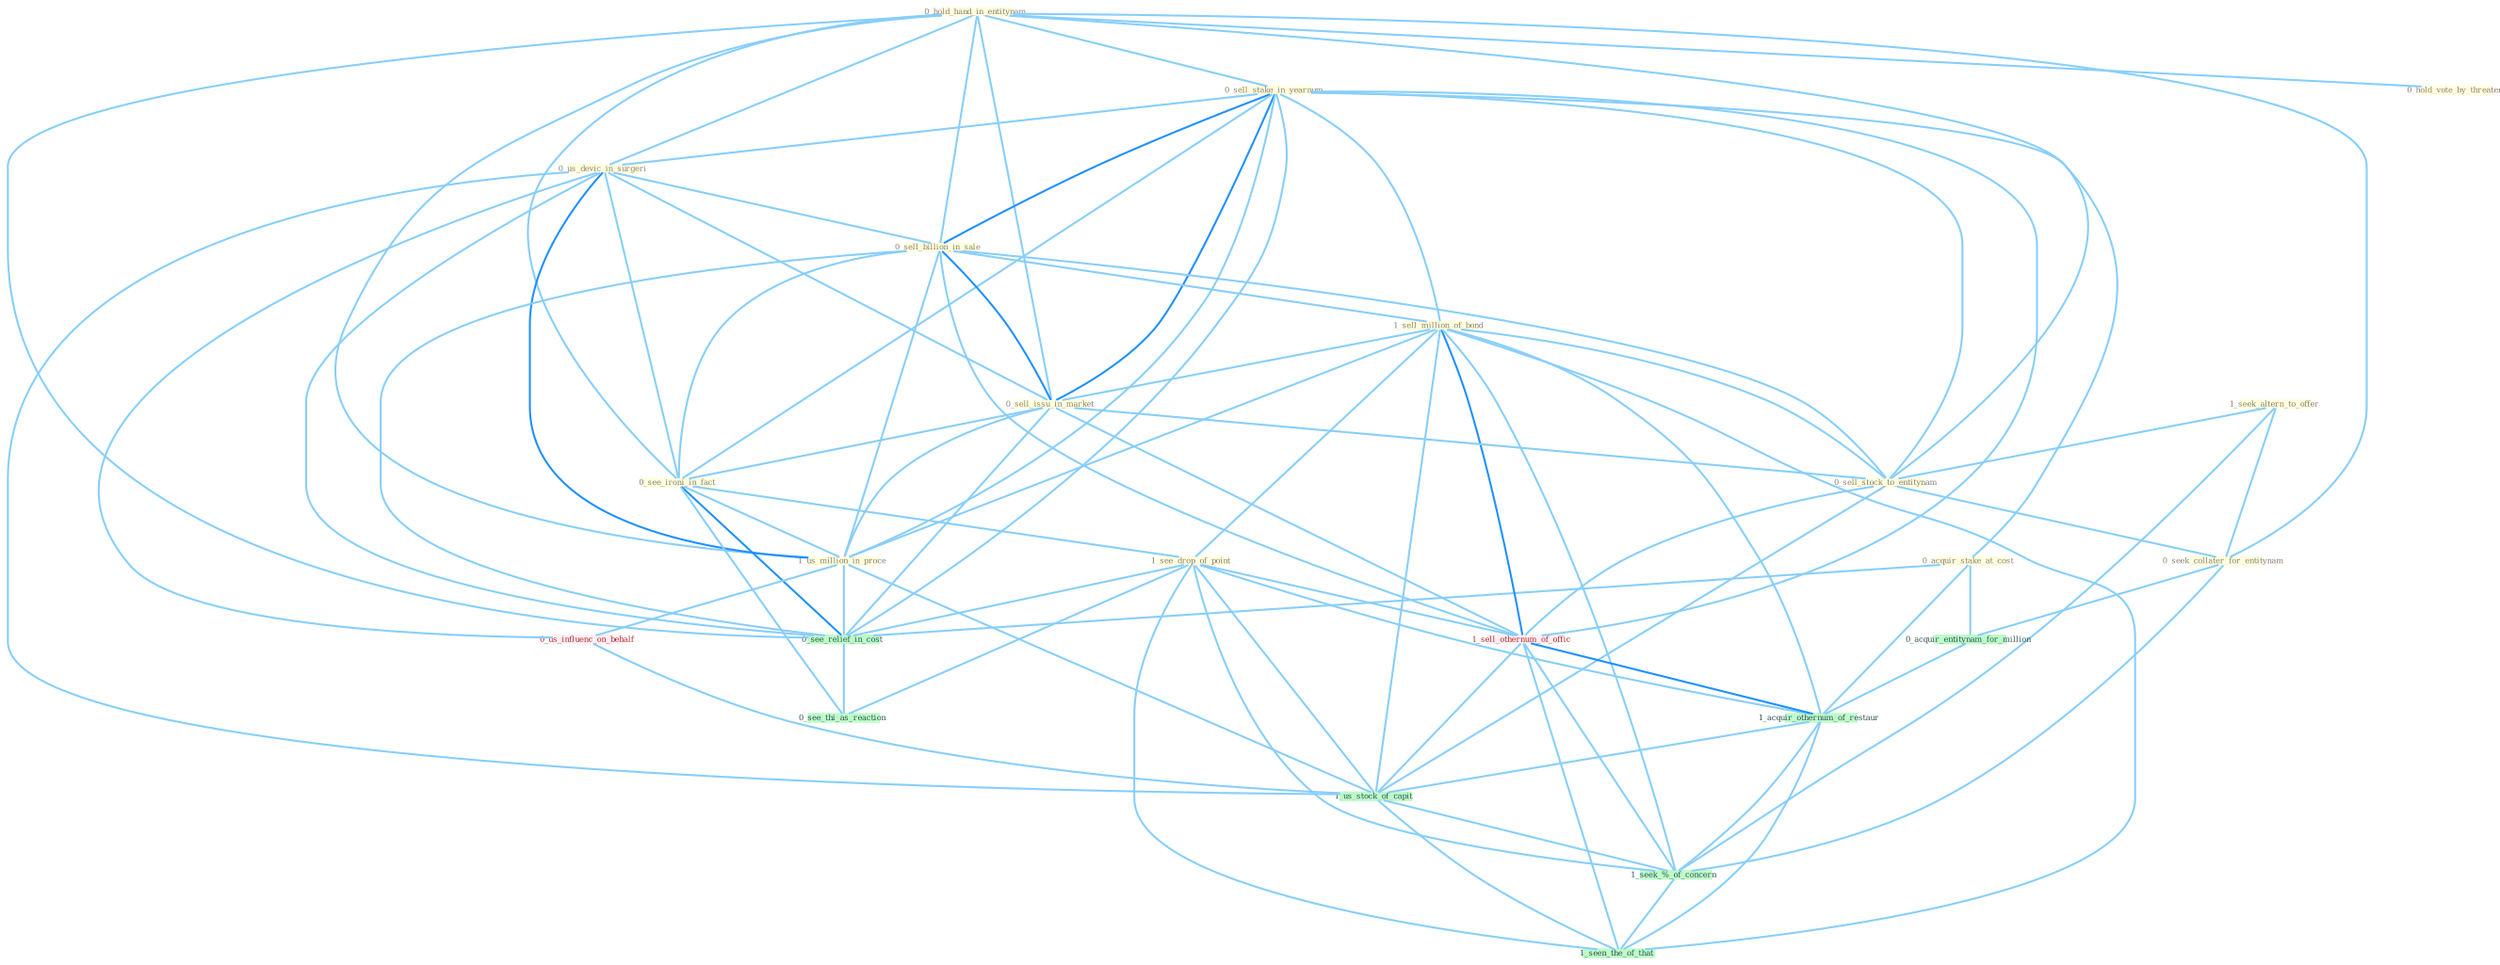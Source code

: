 Graph G{ 
    node
    [shape=polygon,style=filled,width=.5,height=.06,color="#BDFCC9",fixedsize=true,fontsize=4,
    fontcolor="#2f4f4f"];
    {node
    [color="#ffffe0", fontcolor="#8b7d6b"] "0_hold_hand_in_entitynam " "1_seek_altern_to_offer " "0_sell_stake_in_yearnum " "0_us_devic_in_surgeri " "0_sell_billion_in_sale " "0_acquir_stake_at_cost " "1_sell_million_of_bond " "0_sell_issu_in_market " "0_see_ironi_in_fact " "1_see_drop_of_point " "0_sell_stock_to_entitynam " "1_us_million_in_proce " "0_hold_vote_by_threaten " "0_seek_collater_for_entitynam "}
{node [color="#fff0f5", fontcolor="#b22222"] "1_sell_othernum_of_offic " "0_us_influenc_on_behalf "}
edge [color="#B0E2FF"];

	"0_hold_hand_in_entitynam " -- "0_sell_stake_in_yearnum " [w="1", color="#87cefa" ];
	"0_hold_hand_in_entitynam " -- "0_us_devic_in_surgeri " [w="1", color="#87cefa" ];
	"0_hold_hand_in_entitynam " -- "0_sell_billion_in_sale " [w="1", color="#87cefa" ];
	"0_hold_hand_in_entitynam " -- "0_sell_issu_in_market " [w="1", color="#87cefa" ];
	"0_hold_hand_in_entitynam " -- "0_see_ironi_in_fact " [w="1", color="#87cefa" ];
	"0_hold_hand_in_entitynam " -- "0_sell_stock_to_entitynam " [w="1", color="#87cefa" ];
	"0_hold_hand_in_entitynam " -- "1_us_million_in_proce " [w="1", color="#87cefa" ];
	"0_hold_hand_in_entitynam " -- "0_hold_vote_by_threaten " [w="1", color="#87cefa" ];
	"0_hold_hand_in_entitynam " -- "0_seek_collater_for_entitynam " [w="1", color="#87cefa" ];
	"0_hold_hand_in_entitynam " -- "0_see_relief_in_cost " [w="1", color="#87cefa" ];
	"1_seek_altern_to_offer " -- "0_sell_stock_to_entitynam " [w="1", color="#87cefa" ];
	"1_seek_altern_to_offer " -- "0_seek_collater_for_entitynam " [w="1", color="#87cefa" ];
	"1_seek_altern_to_offer " -- "1_seek_%_of_concern " [w="1", color="#87cefa" ];
	"0_sell_stake_in_yearnum " -- "0_us_devic_in_surgeri " [w="1", color="#87cefa" ];
	"0_sell_stake_in_yearnum " -- "0_sell_billion_in_sale " [w="2", color="#1e90ff" , len=0.8];
	"0_sell_stake_in_yearnum " -- "0_acquir_stake_at_cost " [w="1", color="#87cefa" ];
	"0_sell_stake_in_yearnum " -- "1_sell_million_of_bond " [w="1", color="#87cefa" ];
	"0_sell_stake_in_yearnum " -- "0_sell_issu_in_market " [w="2", color="#1e90ff" , len=0.8];
	"0_sell_stake_in_yearnum " -- "0_see_ironi_in_fact " [w="1", color="#87cefa" ];
	"0_sell_stake_in_yearnum " -- "0_sell_stock_to_entitynam " [w="1", color="#87cefa" ];
	"0_sell_stake_in_yearnum " -- "1_us_million_in_proce " [w="1", color="#87cefa" ];
	"0_sell_stake_in_yearnum " -- "1_sell_othernum_of_offic " [w="1", color="#87cefa" ];
	"0_sell_stake_in_yearnum " -- "0_see_relief_in_cost " [w="1", color="#87cefa" ];
	"0_us_devic_in_surgeri " -- "0_sell_billion_in_sale " [w="1", color="#87cefa" ];
	"0_us_devic_in_surgeri " -- "0_sell_issu_in_market " [w="1", color="#87cefa" ];
	"0_us_devic_in_surgeri " -- "0_see_ironi_in_fact " [w="1", color="#87cefa" ];
	"0_us_devic_in_surgeri " -- "1_us_million_in_proce " [w="2", color="#1e90ff" , len=0.8];
	"0_us_devic_in_surgeri " -- "0_us_influenc_on_behalf " [w="1", color="#87cefa" ];
	"0_us_devic_in_surgeri " -- "0_see_relief_in_cost " [w="1", color="#87cefa" ];
	"0_us_devic_in_surgeri " -- "1_us_stock_of_capit " [w="1", color="#87cefa" ];
	"0_sell_billion_in_sale " -- "1_sell_million_of_bond " [w="1", color="#87cefa" ];
	"0_sell_billion_in_sale " -- "0_sell_issu_in_market " [w="2", color="#1e90ff" , len=0.8];
	"0_sell_billion_in_sale " -- "0_see_ironi_in_fact " [w="1", color="#87cefa" ];
	"0_sell_billion_in_sale " -- "0_sell_stock_to_entitynam " [w="1", color="#87cefa" ];
	"0_sell_billion_in_sale " -- "1_us_million_in_proce " [w="1", color="#87cefa" ];
	"0_sell_billion_in_sale " -- "1_sell_othernum_of_offic " [w="1", color="#87cefa" ];
	"0_sell_billion_in_sale " -- "0_see_relief_in_cost " [w="1", color="#87cefa" ];
	"0_acquir_stake_at_cost " -- "0_acquir_entitynam_for_million " [w="1", color="#87cefa" ];
	"0_acquir_stake_at_cost " -- "0_see_relief_in_cost " [w="1", color="#87cefa" ];
	"0_acquir_stake_at_cost " -- "1_acquir_othernum_of_restaur " [w="1", color="#87cefa" ];
	"1_sell_million_of_bond " -- "0_sell_issu_in_market " [w="1", color="#87cefa" ];
	"1_sell_million_of_bond " -- "1_see_drop_of_point " [w="1", color="#87cefa" ];
	"1_sell_million_of_bond " -- "0_sell_stock_to_entitynam " [w="1", color="#87cefa" ];
	"1_sell_million_of_bond " -- "1_us_million_in_proce " [w="1", color="#87cefa" ];
	"1_sell_million_of_bond " -- "1_sell_othernum_of_offic " [w="2", color="#1e90ff" , len=0.8];
	"1_sell_million_of_bond " -- "1_acquir_othernum_of_restaur " [w="1", color="#87cefa" ];
	"1_sell_million_of_bond " -- "1_us_stock_of_capit " [w="1", color="#87cefa" ];
	"1_sell_million_of_bond " -- "1_seek_%_of_concern " [w="1", color="#87cefa" ];
	"1_sell_million_of_bond " -- "1_seen_the_of_that " [w="1", color="#87cefa" ];
	"0_sell_issu_in_market " -- "0_see_ironi_in_fact " [w="1", color="#87cefa" ];
	"0_sell_issu_in_market " -- "0_sell_stock_to_entitynam " [w="1", color="#87cefa" ];
	"0_sell_issu_in_market " -- "1_us_million_in_proce " [w="1", color="#87cefa" ];
	"0_sell_issu_in_market " -- "1_sell_othernum_of_offic " [w="1", color="#87cefa" ];
	"0_sell_issu_in_market " -- "0_see_relief_in_cost " [w="1", color="#87cefa" ];
	"0_see_ironi_in_fact " -- "1_see_drop_of_point " [w="1", color="#87cefa" ];
	"0_see_ironi_in_fact " -- "1_us_million_in_proce " [w="1", color="#87cefa" ];
	"0_see_ironi_in_fact " -- "0_see_relief_in_cost " [w="2", color="#1e90ff" , len=0.8];
	"0_see_ironi_in_fact " -- "0_see_thi_as_reaction " [w="1", color="#87cefa" ];
	"1_see_drop_of_point " -- "1_sell_othernum_of_offic " [w="1", color="#87cefa" ];
	"1_see_drop_of_point " -- "0_see_relief_in_cost " [w="1", color="#87cefa" ];
	"1_see_drop_of_point " -- "0_see_thi_as_reaction " [w="1", color="#87cefa" ];
	"1_see_drop_of_point " -- "1_acquir_othernum_of_restaur " [w="1", color="#87cefa" ];
	"1_see_drop_of_point " -- "1_us_stock_of_capit " [w="1", color="#87cefa" ];
	"1_see_drop_of_point " -- "1_seek_%_of_concern " [w="1", color="#87cefa" ];
	"1_see_drop_of_point " -- "1_seen_the_of_that " [w="1", color="#87cefa" ];
	"0_sell_stock_to_entitynam " -- "0_seek_collater_for_entitynam " [w="1", color="#87cefa" ];
	"0_sell_stock_to_entitynam " -- "1_sell_othernum_of_offic " [w="1", color="#87cefa" ];
	"0_sell_stock_to_entitynam " -- "1_us_stock_of_capit " [w="1", color="#87cefa" ];
	"1_us_million_in_proce " -- "0_us_influenc_on_behalf " [w="1", color="#87cefa" ];
	"1_us_million_in_proce " -- "0_see_relief_in_cost " [w="1", color="#87cefa" ];
	"1_us_million_in_proce " -- "1_us_stock_of_capit " [w="1", color="#87cefa" ];
	"0_seek_collater_for_entitynam " -- "0_acquir_entitynam_for_million " [w="1", color="#87cefa" ];
	"0_seek_collater_for_entitynam " -- "1_seek_%_of_concern " [w="1", color="#87cefa" ];
	"0_acquir_entitynam_for_million " -- "1_acquir_othernum_of_restaur " [w="1", color="#87cefa" ];
	"1_sell_othernum_of_offic " -- "1_acquir_othernum_of_restaur " [w="2", color="#1e90ff" , len=0.8];
	"1_sell_othernum_of_offic " -- "1_us_stock_of_capit " [w="1", color="#87cefa" ];
	"1_sell_othernum_of_offic " -- "1_seek_%_of_concern " [w="1", color="#87cefa" ];
	"1_sell_othernum_of_offic " -- "1_seen_the_of_that " [w="1", color="#87cefa" ];
	"0_us_influenc_on_behalf " -- "1_us_stock_of_capit " [w="1", color="#87cefa" ];
	"0_see_relief_in_cost " -- "0_see_thi_as_reaction " [w="1", color="#87cefa" ];
	"1_acquir_othernum_of_restaur " -- "1_us_stock_of_capit " [w="1", color="#87cefa" ];
	"1_acquir_othernum_of_restaur " -- "1_seek_%_of_concern " [w="1", color="#87cefa" ];
	"1_acquir_othernum_of_restaur " -- "1_seen_the_of_that " [w="1", color="#87cefa" ];
	"1_us_stock_of_capit " -- "1_seek_%_of_concern " [w="1", color="#87cefa" ];
	"1_us_stock_of_capit " -- "1_seen_the_of_that " [w="1", color="#87cefa" ];
	"1_seek_%_of_concern " -- "1_seen_the_of_that " [w="1", color="#87cefa" ];
}